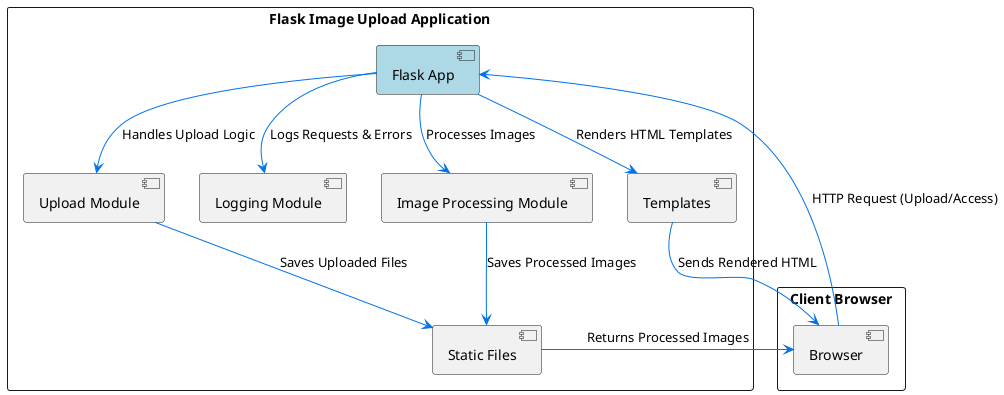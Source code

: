 @startuml FlaskImageUpload
!define AWSS3 <<AWS>>

skinparam packageStyle rect
skinparam shadowing false
skinparam ArrowColor #0073e6
skinparam componentStyle uml2

package "Client Browser" {
    [Browser]
}

package "Flask Image Upload Application" {
    [Flask App] #LightBlue
    [Upload Module]
    [Logging Module]
    [Templates]
    [Static Files]
    [Image Processing Module]
}

[Browser] --> [Flask App] : HTTP Request (Upload/Access)

[Flask App] --> [Upload Module] : Handles Upload Logic
[Flask App] --> [Logging Module] : Logs Requests & Errors
[Flask App] --> [Templates] : Renders HTML Templates
[Flask App] --> [Image Processing Module] : Processes Images

[Upload Module] --> [Static Files] : Saves Uploaded Files
[Image Processing Module] --> [Static Files] : Saves Processed Images

[Static Files] --> [Browser] : Returns Processed Images
[Templates] --> [Browser] : Sends Rendered HTML

@enduml
